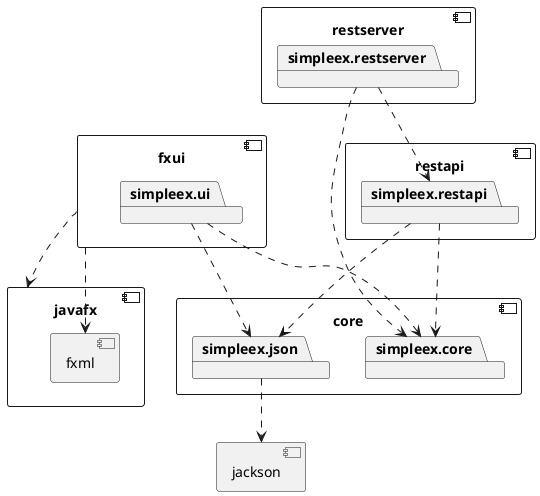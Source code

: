 @startuml architecture

component core {
	package simpleex.core
	package simpleex.json
}

component jackson {
}

simpleex.json ..> jackson

component fxui {
	package simpleex.ui
}

simpleex.ui ..> simpleex.core
simpleex.ui ..> simpleex.json

component javafx {
	component fxml {
	}
}

fxui ..> javafx
fxui ..> fxml

component restapi {
	package simpleex.restapi
}

simpleex.restapi ..> simpleex.core
simpleex.restapi ..> simpleex.json


component restserver {
	package simpleex.restserver
}

simpleex.restserver ..> simpleex.core
simpleex.restserver ..> simpleex.restapi


@enduml
